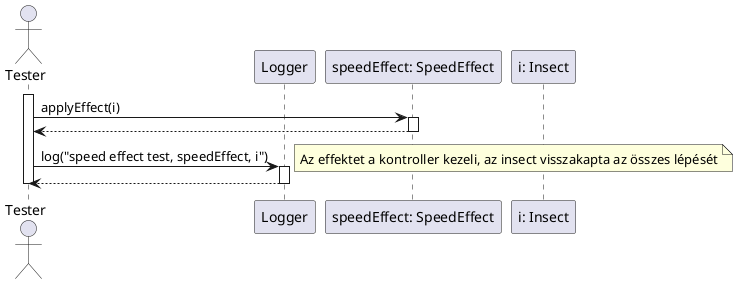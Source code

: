 @startuml speedEffect

actor Tester as tester

participant "Logger" as logger
participant "speedEffect: SpeedEffect" as speed
participant "i: Insect" as insect

activate tester

tester -> speed: applyEffect(i)
activate speed

speed --> tester
deactivate speed

tester -> logger: log("speed effect test, speedEffect, i")
note right: Az effektet a kontroller kezeli, az insect visszakapta az összes lépését
activate logger

logger--> tester
deactivate logger

deactivate tester

@enduml